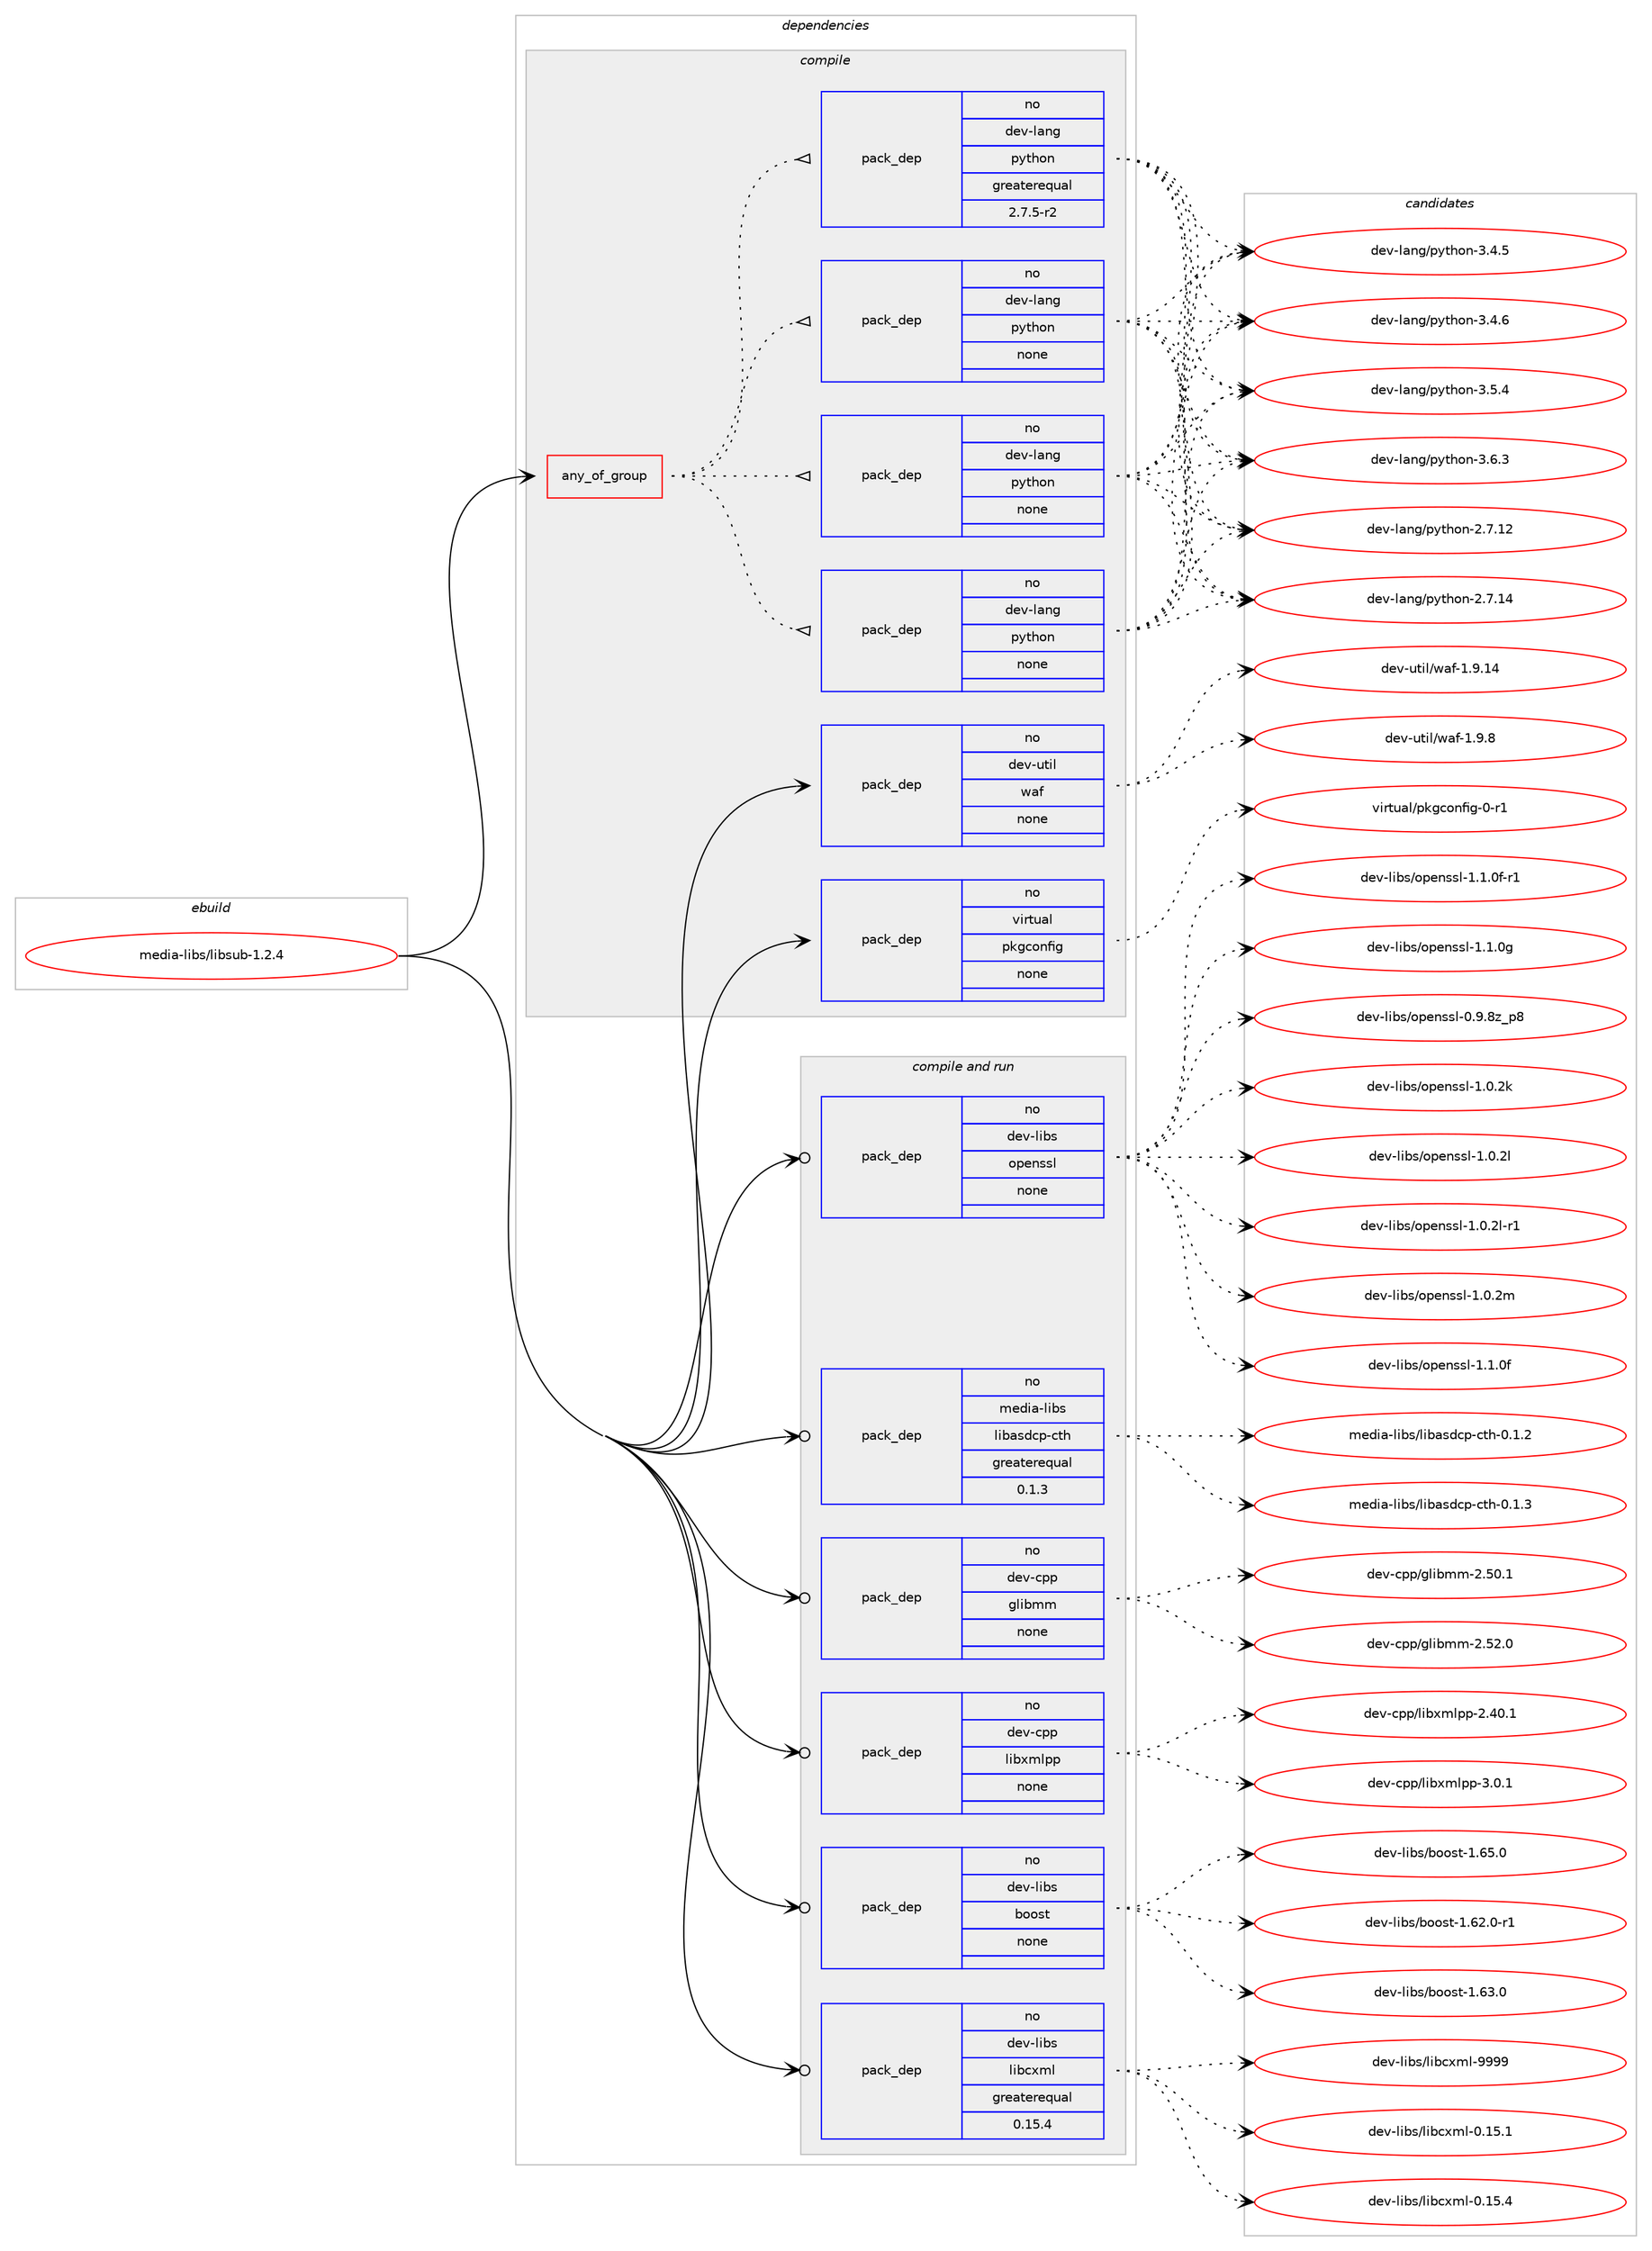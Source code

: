 digraph prolog {

# *************
# Graph options
# *************

newrank=true;
concentrate=true;
compound=true;
graph [rankdir=LR,fontname=Helvetica,fontsize=10,ranksep=1.5];#, ranksep=2.5, nodesep=0.2];
edge  [arrowhead=vee];
node  [fontname=Helvetica,fontsize=10];

# **********
# The ebuild
# **********

subgraph cluster_leftcol {
color=gray;
rank=same;
label=<<i>ebuild</i>>;
id [label="media-libs/libsub-1.2.4", color=red, width=4, href="../media-libs/libsub-1.2.4.svg"];
}

# ****************
# The dependencies
# ****************

subgraph cluster_midcol {
color=gray;
label=<<i>dependencies</i>>;
subgraph cluster_compile {
fillcolor="#eeeeee";
style=filled;
label=<<i>compile</i>>;
subgraph any5605 {
dependency365753 [label=<<TABLE BORDER="0" CELLBORDER="1" CELLSPACING="0" CELLPADDING="4"><TR><TD CELLPADDING="10">any_of_group</TD></TR></TABLE>>, shape=none, color=red];subgraph pack269887 {
dependency365754 [label=<<TABLE BORDER="0" CELLBORDER="1" CELLSPACING="0" CELLPADDING="4" WIDTH="220"><TR><TD ROWSPAN="6" CELLPADDING="30">pack_dep</TD></TR><TR><TD WIDTH="110">no</TD></TR><TR><TD>dev-lang</TD></TR><TR><TD>python</TD></TR><TR><TD>none</TD></TR><TR><TD></TD></TR></TABLE>>, shape=none, color=blue];
}
dependency365753:e -> dependency365754:w [weight=20,style="dotted",arrowhead="oinv"];
subgraph pack269888 {
dependency365755 [label=<<TABLE BORDER="0" CELLBORDER="1" CELLSPACING="0" CELLPADDING="4" WIDTH="220"><TR><TD ROWSPAN="6" CELLPADDING="30">pack_dep</TD></TR><TR><TD WIDTH="110">no</TD></TR><TR><TD>dev-lang</TD></TR><TR><TD>python</TD></TR><TR><TD>none</TD></TR><TR><TD></TD></TR></TABLE>>, shape=none, color=blue];
}
dependency365753:e -> dependency365755:w [weight=20,style="dotted",arrowhead="oinv"];
subgraph pack269889 {
dependency365756 [label=<<TABLE BORDER="0" CELLBORDER="1" CELLSPACING="0" CELLPADDING="4" WIDTH="220"><TR><TD ROWSPAN="6" CELLPADDING="30">pack_dep</TD></TR><TR><TD WIDTH="110">no</TD></TR><TR><TD>dev-lang</TD></TR><TR><TD>python</TD></TR><TR><TD>none</TD></TR><TR><TD></TD></TR></TABLE>>, shape=none, color=blue];
}
dependency365753:e -> dependency365756:w [weight=20,style="dotted",arrowhead="oinv"];
subgraph pack269890 {
dependency365757 [label=<<TABLE BORDER="0" CELLBORDER="1" CELLSPACING="0" CELLPADDING="4" WIDTH="220"><TR><TD ROWSPAN="6" CELLPADDING="30">pack_dep</TD></TR><TR><TD WIDTH="110">no</TD></TR><TR><TD>dev-lang</TD></TR><TR><TD>python</TD></TR><TR><TD>greaterequal</TD></TR><TR><TD>2.7.5-r2</TD></TR></TABLE>>, shape=none, color=blue];
}
dependency365753:e -> dependency365757:w [weight=20,style="dotted",arrowhead="oinv"];
}
id:e -> dependency365753:w [weight=20,style="solid",arrowhead="vee"];
subgraph pack269891 {
dependency365758 [label=<<TABLE BORDER="0" CELLBORDER="1" CELLSPACING="0" CELLPADDING="4" WIDTH="220"><TR><TD ROWSPAN="6" CELLPADDING="30">pack_dep</TD></TR><TR><TD WIDTH="110">no</TD></TR><TR><TD>dev-util</TD></TR><TR><TD>waf</TD></TR><TR><TD>none</TD></TR><TR><TD></TD></TR></TABLE>>, shape=none, color=blue];
}
id:e -> dependency365758:w [weight=20,style="solid",arrowhead="vee"];
subgraph pack269892 {
dependency365759 [label=<<TABLE BORDER="0" CELLBORDER="1" CELLSPACING="0" CELLPADDING="4" WIDTH="220"><TR><TD ROWSPAN="6" CELLPADDING="30">pack_dep</TD></TR><TR><TD WIDTH="110">no</TD></TR><TR><TD>virtual</TD></TR><TR><TD>pkgconfig</TD></TR><TR><TD>none</TD></TR><TR><TD></TD></TR></TABLE>>, shape=none, color=blue];
}
id:e -> dependency365759:w [weight=20,style="solid",arrowhead="vee"];
}
subgraph cluster_compileandrun {
fillcolor="#eeeeee";
style=filled;
label=<<i>compile and run</i>>;
subgraph pack269893 {
dependency365760 [label=<<TABLE BORDER="0" CELLBORDER="1" CELLSPACING="0" CELLPADDING="4" WIDTH="220"><TR><TD ROWSPAN="6" CELLPADDING="30">pack_dep</TD></TR><TR><TD WIDTH="110">no</TD></TR><TR><TD>dev-cpp</TD></TR><TR><TD>glibmm</TD></TR><TR><TD>none</TD></TR><TR><TD></TD></TR></TABLE>>, shape=none, color=blue];
}
id:e -> dependency365760:w [weight=20,style="solid",arrowhead="odotvee"];
subgraph pack269894 {
dependency365761 [label=<<TABLE BORDER="0" CELLBORDER="1" CELLSPACING="0" CELLPADDING="4" WIDTH="220"><TR><TD ROWSPAN="6" CELLPADDING="30">pack_dep</TD></TR><TR><TD WIDTH="110">no</TD></TR><TR><TD>dev-cpp</TD></TR><TR><TD>libxmlpp</TD></TR><TR><TD>none</TD></TR><TR><TD></TD></TR></TABLE>>, shape=none, color=blue];
}
id:e -> dependency365761:w [weight=20,style="solid",arrowhead="odotvee"];
subgraph pack269895 {
dependency365762 [label=<<TABLE BORDER="0" CELLBORDER="1" CELLSPACING="0" CELLPADDING="4" WIDTH="220"><TR><TD ROWSPAN="6" CELLPADDING="30">pack_dep</TD></TR><TR><TD WIDTH="110">no</TD></TR><TR><TD>dev-libs</TD></TR><TR><TD>boost</TD></TR><TR><TD>none</TD></TR><TR><TD></TD></TR></TABLE>>, shape=none, color=blue];
}
id:e -> dependency365762:w [weight=20,style="solid",arrowhead="odotvee"];
subgraph pack269896 {
dependency365763 [label=<<TABLE BORDER="0" CELLBORDER="1" CELLSPACING="0" CELLPADDING="4" WIDTH="220"><TR><TD ROWSPAN="6" CELLPADDING="30">pack_dep</TD></TR><TR><TD WIDTH="110">no</TD></TR><TR><TD>dev-libs</TD></TR><TR><TD>libcxml</TD></TR><TR><TD>greaterequal</TD></TR><TR><TD>0.15.4</TD></TR></TABLE>>, shape=none, color=blue];
}
id:e -> dependency365763:w [weight=20,style="solid",arrowhead="odotvee"];
subgraph pack269897 {
dependency365764 [label=<<TABLE BORDER="0" CELLBORDER="1" CELLSPACING="0" CELLPADDING="4" WIDTH="220"><TR><TD ROWSPAN="6" CELLPADDING="30">pack_dep</TD></TR><TR><TD WIDTH="110">no</TD></TR><TR><TD>dev-libs</TD></TR><TR><TD>openssl</TD></TR><TR><TD>none</TD></TR><TR><TD></TD></TR></TABLE>>, shape=none, color=blue];
}
id:e -> dependency365764:w [weight=20,style="solid",arrowhead="odotvee"];
subgraph pack269898 {
dependency365765 [label=<<TABLE BORDER="0" CELLBORDER="1" CELLSPACING="0" CELLPADDING="4" WIDTH="220"><TR><TD ROWSPAN="6" CELLPADDING="30">pack_dep</TD></TR><TR><TD WIDTH="110">no</TD></TR><TR><TD>media-libs</TD></TR><TR><TD>libasdcp-cth</TD></TR><TR><TD>greaterequal</TD></TR><TR><TD>0.1.3</TD></TR></TABLE>>, shape=none, color=blue];
}
id:e -> dependency365765:w [weight=20,style="solid",arrowhead="odotvee"];
}
subgraph cluster_run {
fillcolor="#eeeeee";
style=filled;
label=<<i>run</i>>;
}
}

# **************
# The candidates
# **************

subgraph cluster_choices {
rank=same;
color=gray;
label=<<i>candidates</i>>;

subgraph choice269887 {
color=black;
nodesep=1;
choice10010111845108971101034711212111610411111045504655464950 [label="dev-lang/python-2.7.12", color=red, width=4,href="../dev-lang/python-2.7.12.svg"];
choice10010111845108971101034711212111610411111045504655464952 [label="dev-lang/python-2.7.14", color=red, width=4,href="../dev-lang/python-2.7.14.svg"];
choice100101118451089711010347112121116104111110455146524653 [label="dev-lang/python-3.4.5", color=red, width=4,href="../dev-lang/python-3.4.5.svg"];
choice100101118451089711010347112121116104111110455146524654 [label="dev-lang/python-3.4.6", color=red, width=4,href="../dev-lang/python-3.4.6.svg"];
choice100101118451089711010347112121116104111110455146534652 [label="dev-lang/python-3.5.4", color=red, width=4,href="../dev-lang/python-3.5.4.svg"];
choice100101118451089711010347112121116104111110455146544651 [label="dev-lang/python-3.6.3", color=red, width=4,href="../dev-lang/python-3.6.3.svg"];
dependency365754:e -> choice10010111845108971101034711212111610411111045504655464950:w [style=dotted,weight="100"];
dependency365754:e -> choice10010111845108971101034711212111610411111045504655464952:w [style=dotted,weight="100"];
dependency365754:e -> choice100101118451089711010347112121116104111110455146524653:w [style=dotted,weight="100"];
dependency365754:e -> choice100101118451089711010347112121116104111110455146524654:w [style=dotted,weight="100"];
dependency365754:e -> choice100101118451089711010347112121116104111110455146534652:w [style=dotted,weight="100"];
dependency365754:e -> choice100101118451089711010347112121116104111110455146544651:w [style=dotted,weight="100"];
}
subgraph choice269888 {
color=black;
nodesep=1;
choice10010111845108971101034711212111610411111045504655464950 [label="dev-lang/python-2.7.12", color=red, width=4,href="../dev-lang/python-2.7.12.svg"];
choice10010111845108971101034711212111610411111045504655464952 [label="dev-lang/python-2.7.14", color=red, width=4,href="../dev-lang/python-2.7.14.svg"];
choice100101118451089711010347112121116104111110455146524653 [label="dev-lang/python-3.4.5", color=red, width=4,href="../dev-lang/python-3.4.5.svg"];
choice100101118451089711010347112121116104111110455146524654 [label="dev-lang/python-3.4.6", color=red, width=4,href="../dev-lang/python-3.4.6.svg"];
choice100101118451089711010347112121116104111110455146534652 [label="dev-lang/python-3.5.4", color=red, width=4,href="../dev-lang/python-3.5.4.svg"];
choice100101118451089711010347112121116104111110455146544651 [label="dev-lang/python-3.6.3", color=red, width=4,href="../dev-lang/python-3.6.3.svg"];
dependency365755:e -> choice10010111845108971101034711212111610411111045504655464950:w [style=dotted,weight="100"];
dependency365755:e -> choice10010111845108971101034711212111610411111045504655464952:w [style=dotted,weight="100"];
dependency365755:e -> choice100101118451089711010347112121116104111110455146524653:w [style=dotted,weight="100"];
dependency365755:e -> choice100101118451089711010347112121116104111110455146524654:w [style=dotted,weight="100"];
dependency365755:e -> choice100101118451089711010347112121116104111110455146534652:w [style=dotted,weight="100"];
dependency365755:e -> choice100101118451089711010347112121116104111110455146544651:w [style=dotted,weight="100"];
}
subgraph choice269889 {
color=black;
nodesep=1;
choice10010111845108971101034711212111610411111045504655464950 [label="dev-lang/python-2.7.12", color=red, width=4,href="../dev-lang/python-2.7.12.svg"];
choice10010111845108971101034711212111610411111045504655464952 [label="dev-lang/python-2.7.14", color=red, width=4,href="../dev-lang/python-2.7.14.svg"];
choice100101118451089711010347112121116104111110455146524653 [label="dev-lang/python-3.4.5", color=red, width=4,href="../dev-lang/python-3.4.5.svg"];
choice100101118451089711010347112121116104111110455146524654 [label="dev-lang/python-3.4.6", color=red, width=4,href="../dev-lang/python-3.4.6.svg"];
choice100101118451089711010347112121116104111110455146534652 [label="dev-lang/python-3.5.4", color=red, width=4,href="../dev-lang/python-3.5.4.svg"];
choice100101118451089711010347112121116104111110455146544651 [label="dev-lang/python-3.6.3", color=red, width=4,href="../dev-lang/python-3.6.3.svg"];
dependency365756:e -> choice10010111845108971101034711212111610411111045504655464950:w [style=dotted,weight="100"];
dependency365756:e -> choice10010111845108971101034711212111610411111045504655464952:w [style=dotted,weight="100"];
dependency365756:e -> choice100101118451089711010347112121116104111110455146524653:w [style=dotted,weight="100"];
dependency365756:e -> choice100101118451089711010347112121116104111110455146524654:w [style=dotted,weight="100"];
dependency365756:e -> choice100101118451089711010347112121116104111110455146534652:w [style=dotted,weight="100"];
dependency365756:e -> choice100101118451089711010347112121116104111110455146544651:w [style=dotted,weight="100"];
}
subgraph choice269890 {
color=black;
nodesep=1;
choice10010111845108971101034711212111610411111045504655464950 [label="dev-lang/python-2.7.12", color=red, width=4,href="../dev-lang/python-2.7.12.svg"];
choice10010111845108971101034711212111610411111045504655464952 [label="dev-lang/python-2.7.14", color=red, width=4,href="../dev-lang/python-2.7.14.svg"];
choice100101118451089711010347112121116104111110455146524653 [label="dev-lang/python-3.4.5", color=red, width=4,href="../dev-lang/python-3.4.5.svg"];
choice100101118451089711010347112121116104111110455146524654 [label="dev-lang/python-3.4.6", color=red, width=4,href="../dev-lang/python-3.4.6.svg"];
choice100101118451089711010347112121116104111110455146534652 [label="dev-lang/python-3.5.4", color=red, width=4,href="../dev-lang/python-3.5.4.svg"];
choice100101118451089711010347112121116104111110455146544651 [label="dev-lang/python-3.6.3", color=red, width=4,href="../dev-lang/python-3.6.3.svg"];
dependency365757:e -> choice10010111845108971101034711212111610411111045504655464950:w [style=dotted,weight="100"];
dependency365757:e -> choice10010111845108971101034711212111610411111045504655464952:w [style=dotted,weight="100"];
dependency365757:e -> choice100101118451089711010347112121116104111110455146524653:w [style=dotted,weight="100"];
dependency365757:e -> choice100101118451089711010347112121116104111110455146524654:w [style=dotted,weight="100"];
dependency365757:e -> choice100101118451089711010347112121116104111110455146534652:w [style=dotted,weight="100"];
dependency365757:e -> choice100101118451089711010347112121116104111110455146544651:w [style=dotted,weight="100"];
}
subgraph choice269891 {
color=black;
nodesep=1;
choice10010111845117116105108471199710245494657464952 [label="dev-util/waf-1.9.14", color=red, width=4,href="../dev-util/waf-1.9.14.svg"];
choice100101118451171161051084711997102454946574656 [label="dev-util/waf-1.9.8", color=red, width=4,href="../dev-util/waf-1.9.8.svg"];
dependency365758:e -> choice10010111845117116105108471199710245494657464952:w [style=dotted,weight="100"];
dependency365758:e -> choice100101118451171161051084711997102454946574656:w [style=dotted,weight="100"];
}
subgraph choice269892 {
color=black;
nodesep=1;
choice11810511411611797108471121071039911111010210510345484511449 [label="virtual/pkgconfig-0-r1", color=red, width=4,href="../virtual/pkgconfig-0-r1.svg"];
dependency365759:e -> choice11810511411611797108471121071039911111010210510345484511449:w [style=dotted,weight="100"];
}
subgraph choice269893 {
color=black;
nodesep=1;
choice1001011184599112112471031081059810910945504653484649 [label="dev-cpp/glibmm-2.50.1", color=red, width=4,href="../dev-cpp/glibmm-2.50.1.svg"];
choice1001011184599112112471031081059810910945504653504648 [label="dev-cpp/glibmm-2.52.0", color=red, width=4,href="../dev-cpp/glibmm-2.52.0.svg"];
dependency365760:e -> choice1001011184599112112471031081059810910945504653484649:w [style=dotted,weight="100"];
dependency365760:e -> choice1001011184599112112471031081059810910945504653504648:w [style=dotted,weight="100"];
}
subgraph choice269894 {
color=black;
nodesep=1;
choice1001011184599112112471081059812010910811211245504652484649 [label="dev-cpp/libxmlpp-2.40.1", color=red, width=4,href="../dev-cpp/libxmlpp-2.40.1.svg"];
choice10010111845991121124710810598120109108112112455146484649 [label="dev-cpp/libxmlpp-3.0.1", color=red, width=4,href="../dev-cpp/libxmlpp-3.0.1.svg"];
dependency365761:e -> choice1001011184599112112471081059812010910811211245504652484649:w [style=dotted,weight="100"];
dependency365761:e -> choice10010111845991121124710810598120109108112112455146484649:w [style=dotted,weight="100"];
}
subgraph choice269895 {
color=black;
nodesep=1;
choice10010111845108105981154798111111115116454946545046484511449 [label="dev-libs/boost-1.62.0-r1", color=red, width=4,href="../dev-libs/boost-1.62.0-r1.svg"];
choice1001011184510810598115479811111111511645494654514648 [label="dev-libs/boost-1.63.0", color=red, width=4,href="../dev-libs/boost-1.63.0.svg"];
choice1001011184510810598115479811111111511645494654534648 [label="dev-libs/boost-1.65.0", color=red, width=4,href="../dev-libs/boost-1.65.0.svg"];
dependency365762:e -> choice10010111845108105981154798111111115116454946545046484511449:w [style=dotted,weight="100"];
dependency365762:e -> choice1001011184510810598115479811111111511645494654514648:w [style=dotted,weight="100"];
dependency365762:e -> choice1001011184510810598115479811111111511645494654534648:w [style=dotted,weight="100"];
}
subgraph choice269896 {
color=black;
nodesep=1;
choice100101118451081059811547108105989912010910845484649534649 [label="dev-libs/libcxml-0.15.1", color=red, width=4,href="../dev-libs/libcxml-0.15.1.svg"];
choice100101118451081059811547108105989912010910845484649534652 [label="dev-libs/libcxml-0.15.4", color=red, width=4,href="../dev-libs/libcxml-0.15.4.svg"];
choice10010111845108105981154710810598991201091084557575757 [label="dev-libs/libcxml-9999", color=red, width=4,href="../dev-libs/libcxml-9999.svg"];
dependency365763:e -> choice100101118451081059811547108105989912010910845484649534649:w [style=dotted,weight="100"];
dependency365763:e -> choice100101118451081059811547108105989912010910845484649534652:w [style=dotted,weight="100"];
dependency365763:e -> choice10010111845108105981154710810598991201091084557575757:w [style=dotted,weight="100"];
}
subgraph choice269897 {
color=black;
nodesep=1;
choice1001011184510810598115471111121011101151151084548465746561229511256 [label="dev-libs/openssl-0.9.8z_p8", color=red, width=4,href="../dev-libs/openssl-0.9.8z_p8.svg"];
choice100101118451081059811547111112101110115115108454946484650107 [label="dev-libs/openssl-1.0.2k", color=red, width=4,href="../dev-libs/openssl-1.0.2k.svg"];
choice100101118451081059811547111112101110115115108454946484650108 [label="dev-libs/openssl-1.0.2l", color=red, width=4,href="../dev-libs/openssl-1.0.2l.svg"];
choice1001011184510810598115471111121011101151151084549464846501084511449 [label="dev-libs/openssl-1.0.2l-r1", color=red, width=4,href="../dev-libs/openssl-1.0.2l-r1.svg"];
choice100101118451081059811547111112101110115115108454946484650109 [label="dev-libs/openssl-1.0.2m", color=red, width=4,href="../dev-libs/openssl-1.0.2m.svg"];
choice100101118451081059811547111112101110115115108454946494648102 [label="dev-libs/openssl-1.1.0f", color=red, width=4,href="../dev-libs/openssl-1.1.0f.svg"];
choice1001011184510810598115471111121011101151151084549464946481024511449 [label="dev-libs/openssl-1.1.0f-r1", color=red, width=4,href="../dev-libs/openssl-1.1.0f-r1.svg"];
choice100101118451081059811547111112101110115115108454946494648103 [label="dev-libs/openssl-1.1.0g", color=red, width=4,href="../dev-libs/openssl-1.1.0g.svg"];
dependency365764:e -> choice1001011184510810598115471111121011101151151084548465746561229511256:w [style=dotted,weight="100"];
dependency365764:e -> choice100101118451081059811547111112101110115115108454946484650107:w [style=dotted,weight="100"];
dependency365764:e -> choice100101118451081059811547111112101110115115108454946484650108:w [style=dotted,weight="100"];
dependency365764:e -> choice1001011184510810598115471111121011101151151084549464846501084511449:w [style=dotted,weight="100"];
dependency365764:e -> choice100101118451081059811547111112101110115115108454946484650109:w [style=dotted,weight="100"];
dependency365764:e -> choice100101118451081059811547111112101110115115108454946494648102:w [style=dotted,weight="100"];
dependency365764:e -> choice1001011184510810598115471111121011101151151084549464946481024511449:w [style=dotted,weight="100"];
dependency365764:e -> choice100101118451081059811547111112101110115115108454946494648103:w [style=dotted,weight="100"];
}
subgraph choice269898 {
color=black;
nodesep=1;
choice109101100105974510810598115471081059897115100991124599116104454846494650 [label="media-libs/libasdcp-cth-0.1.2", color=red, width=4,href="../media-libs/libasdcp-cth-0.1.2.svg"];
choice109101100105974510810598115471081059897115100991124599116104454846494651 [label="media-libs/libasdcp-cth-0.1.3", color=red, width=4,href="../media-libs/libasdcp-cth-0.1.3.svg"];
dependency365765:e -> choice109101100105974510810598115471081059897115100991124599116104454846494650:w [style=dotted,weight="100"];
dependency365765:e -> choice109101100105974510810598115471081059897115100991124599116104454846494651:w [style=dotted,weight="100"];
}
}

}
